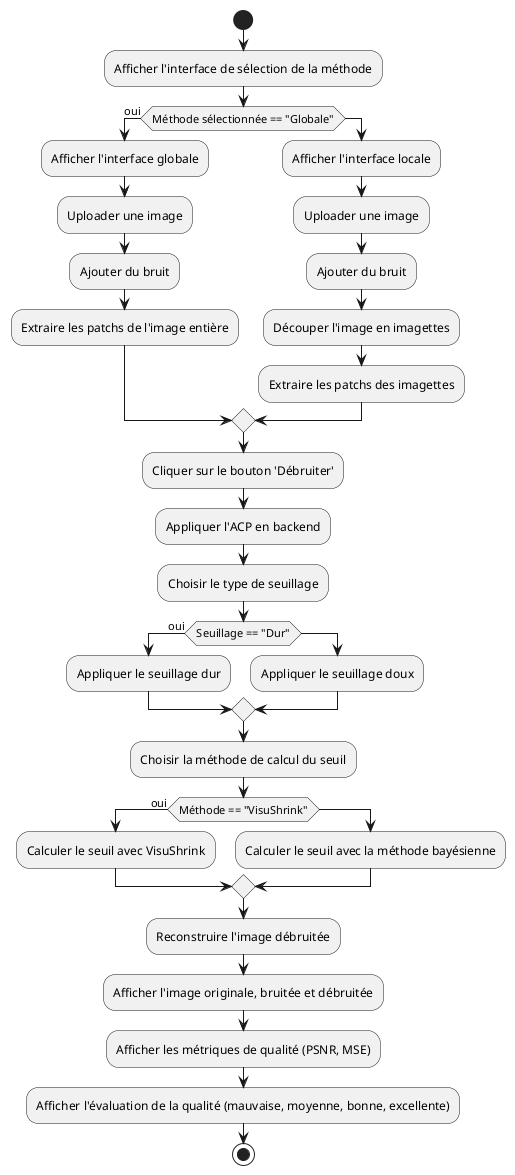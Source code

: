@startuml
start

:Afficher l'interface de sélection de la méthode;
if (Méthode sélectionnée == "Globale") then (oui)
  :Afficher l'interface globale;
  :Uploader une image;
  :Ajouter du bruit;
  :Extraire les patchs de l'image entière;
else
  :Afficher l'interface locale;
  :Uploader une image;
  :Ajouter du bruit;
  :Découper l'image en imagettes;
  :Extraire les patchs des imagettes;
endif

:Cliquer sur le bouton 'Débruiter';
:Appliquer l'ACP en backend;

:Choisir le type de seuillage;
if (Seuillage == "Dur") then (oui)
  :Appliquer le seuillage dur;
else
  :Appliquer le seuillage doux;
endif

:Choisir la méthode de calcul du seuil;
if (Méthode == "VisuShrink") then (oui)
  :Calculer le seuil avec VisuShrink;
else
  :Calculer le seuil avec la méthode bayésienne;
endif

:Reconstruire l'image débruitée;
:Afficher l'image originale, bruitée et débruitée;
:Afficher les métriques de qualité (PSNR, MSE);

:Afficher l'évaluation de la qualité (mauvaise, moyenne, bonne, excellente);

stop
@enduml
